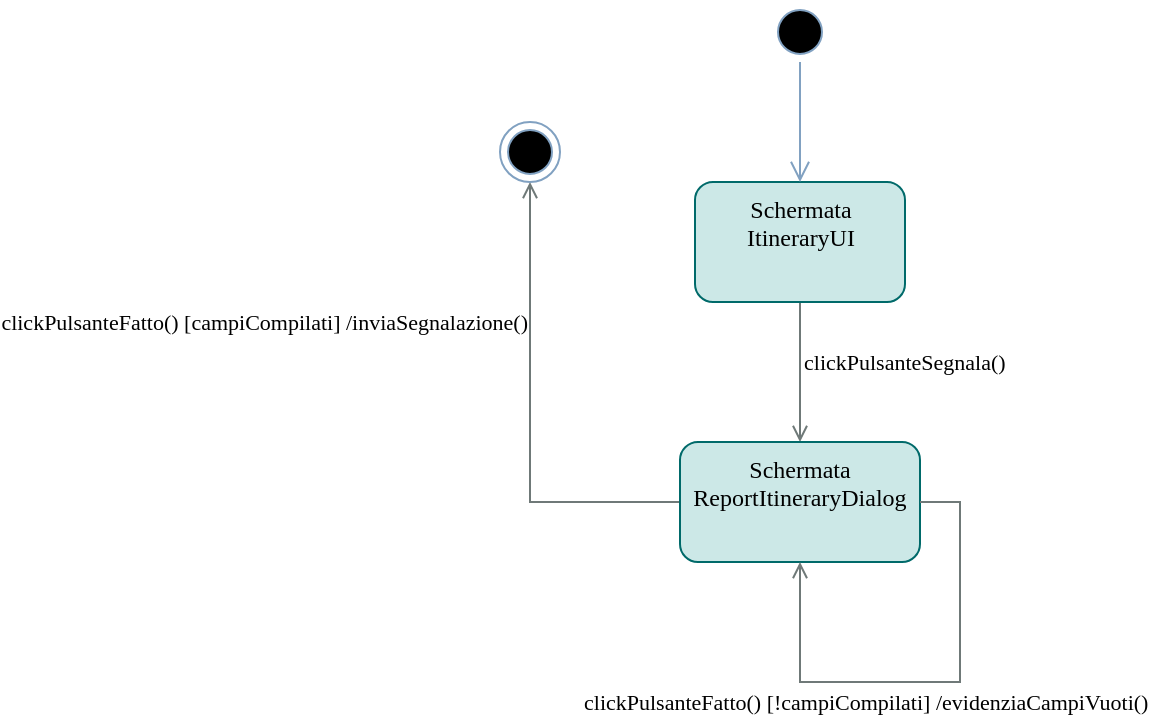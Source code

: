 <mxfile pages="2">
    <diagram id="SqWFwGlkPupEOphNOxqh" name="SegnalaItinerario">
        <mxGraphModel dx="1654" dy="519" grid="1" gridSize="10" guides="1" tooltips="1" connect="1" arrows="1" fold="1" page="1" pageScale="1" pageWidth="850" pageHeight="1100" math="0" shadow="0">
            <root>
                <mxCell id="0"/>
                <mxCell id="1" parent="0"/>
                <mxCell id="P-UPh3qyv3hZ8wY0hTl4-10" value="clickPulsanteSegnala()" style="edgeStyle=orthogonalEdgeStyle;rounded=0;orthogonalLoop=1;jettySize=auto;html=1;exitX=0.5;exitY=1;exitDx=0;exitDy=0;entryX=0.5;entryY=0;entryDx=0;entryDy=0;endArrow=open;endFill=0;align=left;fontFamily=Fira Sans;fontSource=https%3A%2F%2Ffonts.googleapis.com%2Fcss%3Ffamily%3DFira%2BSans;strokeColor=#6F7978;" parent="1" source="P-UPh3qyv3hZ8wY0hTl4-1" target="P-UPh3qyv3hZ8wY0hTl4-7" edge="1">
                    <mxGeometry x="-0.143" relative="1" as="geometry">
                        <mxPoint as="offset"/>
                    </mxGeometry>
                </mxCell>
                <mxCell id="P-UPh3qyv3hZ8wY0hTl4-1" value="Schermata ItineraryUI" style="rounded=1;whiteSpace=wrap;html=1;verticalAlign=top;fillColor=#CCE8E7;strokeColor=#006A6A;fontFamily=Fira Sans;fontSource=https%3A%2F%2Ffonts.googleapis.com%2Fcss%3Ffamily%3DFira%2BSans;" parent="1" vertex="1">
                    <mxGeometry x="337.5" y="190" width="105" height="60" as="geometry"/>
                </mxCell>
                <mxCell id="P-UPh3qyv3hZ8wY0hTl4-5" value="" style="ellipse;html=1;shape=startState;fillColor=#000000;strokeColor=#81A1C1;" parent="1" vertex="1">
                    <mxGeometry x="375" y="100" width="30" height="30" as="geometry"/>
                </mxCell>
                <mxCell id="P-UPh3qyv3hZ8wY0hTl4-6" value="" style="edgeStyle=orthogonalEdgeStyle;html=1;verticalAlign=bottom;endArrow=open;endSize=8;strokeColor=#81A1C1;rounded=0;" parent="1" source="P-UPh3qyv3hZ8wY0hTl4-5" edge="1">
                    <mxGeometry relative="1" as="geometry">
                        <mxPoint x="390" y="190" as="targetPoint"/>
                    </mxGeometry>
                </mxCell>
                <mxCell id="P-UPh3qyv3hZ8wY0hTl4-14" value="clickPulsanteFatto() [campiCompilati] /inviaSegnalazione()" style="edgeStyle=orthogonalEdgeStyle;rounded=0;orthogonalLoop=1;jettySize=auto;html=1;exitX=0;exitY=0.5;exitDx=0;exitDy=0;endArrow=open;endFill=0;align=right;entryX=0.5;entryY=1;entryDx=0;entryDy=0;fontFamily=Fira Sans;fontSource=https%3A%2F%2Ffonts.googleapis.com%2Fcss%3Ffamily%3DFira%2BSans;strokeColor=#6F7978;" parent="1" source="P-UPh3qyv3hZ8wY0hTl4-7" target="oNcgXgYPCTdMk-m1rUHO-2" edge="1">
                    <mxGeometry x="0.404" relative="1" as="geometry">
                        <Array as="points">
                            <mxPoint x="255" y="350"/>
                        </Array>
                        <mxPoint x="270" y="200" as="targetPoint"/>
                        <mxPoint as="offset"/>
                    </mxGeometry>
                </mxCell>
                <mxCell id="P-UPh3qyv3hZ8wY0hTl4-7" value="Schermata ReportItineraryDialog" style="rounded=1;whiteSpace=wrap;html=1;verticalAlign=top;strokeColor=#006A6A;fillColor=#CCE8E7;fontFamily=Fira Sans;fontSource=https%3A%2F%2Ffonts.googleapis.com%2Fcss%3Ffamily%3DFira%2BSans;" parent="1" vertex="1">
                    <mxGeometry x="330" y="320" width="120" height="60" as="geometry"/>
                </mxCell>
                <mxCell id="P-UPh3qyv3hZ8wY0hTl4-15" value="clickPulsanteFatto() [!campiCompilati] /evidenziaCampiVuoti()" style="edgeStyle=orthogonalEdgeStyle;rounded=0;orthogonalLoop=1;jettySize=auto;html=1;entryX=0.5;entryY=1;entryDx=0;entryDy=0;endArrow=open;endFill=0;align=left;exitX=1;exitY=0.5;exitDx=0;exitDy=0;fontFamily=Fira Sans;fontSource=https%3A%2F%2Ffonts.googleapis.com%2Fcss%3Ffamily%3DFira%2BSans;strokeColor=#6F7978;" parent="1" source="P-UPh3qyv3hZ8wY0hTl4-7" target="P-UPh3qyv3hZ8wY0hTl4-7" edge="1">
                    <mxGeometry x="0.52" y="110" relative="1" as="geometry">
                        <mxPoint x="450" y="350" as="sourcePoint"/>
                        <Array as="points">
                            <mxPoint x="470" y="350"/>
                            <mxPoint x="470" y="440"/>
                            <mxPoint x="390" y="440"/>
                        </Array>
                        <mxPoint y="10" as="offset"/>
                    </mxGeometry>
                </mxCell>
                <mxCell id="oNcgXgYPCTdMk-m1rUHO-2" value="" style="ellipse;html=1;shape=endState;fillColor=#000000;strokeColor=#81A1C1;" vertex="1" parent="1">
                    <mxGeometry x="240" y="160" width="30" height="30" as="geometry"/>
                </mxCell>
            </root>
        </mxGraphModel>
    </diagram>
    <diagram id="YHVfvykiVUKUb5ghU3nG" name="CreaItinerario">
        <mxGraphModel dx="1259" dy="264" grid="1" gridSize="10" guides="1" tooltips="1" connect="1" arrows="1" fold="1" page="1" pageScale="1" pageWidth="850" pageHeight="1100" math="0" shadow="0">
            <root>
                <mxCell id="PN0qWD7VaQw6Qfc42OEK-0"/>
                <mxCell id="PN0qWD7VaQw6Qfc42OEK-1" parent="PN0qWD7VaQw6Qfc42OEK-0"/>
                <mxCell id="dVftqXZDu1YxiCLwtgYp-4" value="Schermata &quot;AddItineraryMapUI&quot;" style="rounded=1;whiteSpace=wrap;html=1;verticalAlign=top;fontFamily=Fira Sans;fontSource=https%3A%2F%2Ffonts.googleapis.com%2Fcss%3Ffamily%3DFira%2BSans;fillColor=#CCE8E7;strokeColor=#006A6A;" parent="PN0qWD7VaQw6Qfc42OEK-1" vertex="1">
                    <mxGeometry x="17.5" y="770" width="750" height="370" as="geometry"/>
                </mxCell>
                <mxCell id="PN0qWD7VaQw6Qfc42OEK-2" value="" style="ellipse;html=1;shape=startState;fillColor=#000000;strokeColor=#81A1C1;fontFamily=Fira Sans;fontSource=https%3A%2F%2Ffonts.googleapis.com%2Fcss%3Ffamily%3DFira%2BSans;" parent="PN0qWD7VaQw6Qfc42OEK-1" vertex="1">
                    <mxGeometry x="377.5" y="220" width="30" height="30" as="geometry"/>
                </mxCell>
                <mxCell id="PN0qWD7VaQw6Qfc42OEK-3" value="" style="edgeStyle=orthogonalEdgeStyle;html=1;verticalAlign=bottom;endArrow=open;endSize=8;strokeColor=#81A1C1;rounded=0;fontFamily=Fira Sans;fontSource=https%3A%2F%2Ffonts.googleapis.com%2Fcss%3Ffamily%3DFira%2BSans;" parent="PN0qWD7VaQw6Qfc42OEK-1" source="PN0qWD7VaQw6Qfc42OEK-2" edge="1">
                    <mxGeometry relative="1" as="geometry">
                        <mxPoint x="392.5" y="310" as="targetPoint"/>
                        <Array as="points">
                            <mxPoint x="392.5" y="300"/>
                            <mxPoint x="392.5" y="300"/>
                        </Array>
                    </mxGeometry>
                </mxCell>
                <mxCell id="PN0qWD7VaQw6Qfc42OEK-6" value="clickPulsanteNuovoItinerario()&amp;nbsp;" style="edgeStyle=orthogonalEdgeStyle;rounded=0;orthogonalLoop=1;jettySize=auto;html=1;entryX=0.5;entryY=0;entryDx=0;entryDy=0;endArrow=open;endFill=0;align=left;fontFamily=Fira Sans;fontSource=https%3A%2F%2Ffonts.googleapis.com%2Fcss%3Ffamily%3DFira%2BSans;strokeColor=#6F7978;" parent="PN0qWD7VaQw6Qfc42OEK-1" source="PN0qWD7VaQw6Qfc42OEK-4" target="PN0qWD7VaQw6Qfc42OEK-5" edge="1">
                    <mxGeometry relative="1" as="geometry"/>
                </mxCell>
                <mxCell id="PN0qWD7VaQw6Qfc42OEK-4" value="Schermata &quot;ExploreUI&quot;&amp;nbsp;" style="rounded=1;whiteSpace=wrap;html=1;fillColor=#CCE8E7;strokeColor=#006A6A;fontFamily=Fira Sans;fontSource=https%3A%2F%2Ffonts.googleapis.com%2Fcss%3Ffamily%3DFira%2BSans;" parent="PN0qWD7VaQw6Qfc42OEK-1" vertex="1">
                    <mxGeometry x="325" y="310" width="135" height="60" as="geometry"/>
                </mxCell>
                <mxCell id="dVftqXZDu1YxiCLwtgYp-1" value="clickPulsanteSuccessivo() [durataOK]" style="edgeStyle=orthogonalEdgeStyle;rounded=0;orthogonalLoop=1;jettySize=auto;html=1;entryX=0.5;entryY=0;entryDx=0;entryDy=0;endArrow=open;endFill=0;align=left;fontFamily=Fira Sans;fontSource=https%3A%2F%2Ffonts.googleapis.com%2Fcss%3Ffamily%3DFira%2BSans;strokeColor=#6F7978;" parent="PN0qWD7VaQw6Qfc42OEK-1" source="PN0qWD7VaQw6Qfc42OEK-5" target="dVftqXZDu1YxiCLwtgYp-0" edge="1">
                    <mxGeometry relative="1" as="geometry"/>
                </mxCell>
                <mxCell id="PN0qWD7VaQw6Qfc42OEK-5" value="Schermata &quot;AddItineraryInfoUI&quot;" style="rounded=1;whiteSpace=wrap;html=1;fillColor=#CCE8E7;strokeColor=#006A6A;fontFamily=Fira Sans;fontSource=https%3A%2F%2Ffonts.googleapis.com%2Fcss%3Ffamily%3DFira%2BSans;" parent="PN0qWD7VaQw6Qfc42OEK-1" vertex="1">
                    <mxGeometry x="325" y="440" width="135" height="60" as="geometry"/>
                </mxCell>
                <mxCell id="dVftqXZDu1YxiCLwtgYp-5" value="clickPulsanteSuccessivo() [fotoSelezionate &amp;gt; 0 &amp;amp;&amp;amp; fotoSelezionate &amp;lt; 6]" style="edgeStyle=orthogonalEdgeStyle;rounded=0;orthogonalLoop=1;jettySize=auto;html=1;entryX=0.5;entryY=0;entryDx=0;entryDy=0;endArrow=open;endFill=0;align=left;fontFamily=Fira Sans;fontSource=https%3A%2F%2Ffonts.googleapis.com%2Fcss%3Ffamily%3DFira%2BSans;strokeColor=#6F7978;" parent="PN0qWD7VaQw6Qfc42OEK-1" source="dVftqXZDu1YxiCLwtgYp-0" target="dVftqXZDu1YxiCLwtgYp-4" edge="1">
                    <mxGeometry relative="1" as="geometry"/>
                </mxCell>
                <mxCell id="dVftqXZDu1YxiCLwtgYp-0" value="Schermata &quot;AddItineraryPhotosUI&quot;" style="rounded=1;whiteSpace=wrap;html=1;fillColor=#CCE8E7;strokeColor=#006A6A;fontFamily=Fira Sans;fontSource=https%3A%2F%2Ffonts.googleapis.com%2Fcss%3Ffamily%3DFira%2BSans;" parent="PN0qWD7VaQw6Qfc42OEK-1" vertex="1">
                    <mxGeometry x="325" y="610" width="135" height="60" as="geometry"/>
                </mxCell>
                <mxCell id="dVftqXZDu1YxiCLwtgYp-2" value="clickPulsanteAvanti() [!durataOK] /evidenziaCampoDurata()" style="edgeStyle=orthogonalEdgeStyle;rounded=0;orthogonalLoop=1;jettySize=auto;html=1;endArrow=open;endFill=0;align=left;fontFamily=Fira Sans;fontSource=https%3A%2F%2Ffonts.googleapis.com%2Fcss%3Ffamily%3DFira%2BSans;strokeColor=#6F7978;entryX=0.75;entryY=1;entryDx=0;entryDy=0;" parent="PN0qWD7VaQw6Qfc42OEK-1" source="PN0qWD7VaQw6Qfc42OEK-5" target="PN0qWD7VaQw6Qfc42OEK-5" edge="1">
                    <mxGeometry x="-0.445" y="-10" relative="1" as="geometry">
                        <Array as="points">
                            <mxPoint x="480" y="470"/>
                            <mxPoint x="480" y="520"/>
                            <mxPoint x="426" y="520"/>
                            <mxPoint x="426" y="500"/>
                        </Array>
                        <mxPoint x="421" y="510" as="targetPoint"/>
                        <mxPoint as="offset"/>
                    </mxGeometry>
                </mxCell>
                <mxCell id="RJv6F9HYFyBM5nJx5Jfc-7" value="" style="edgeStyle=orthogonalEdgeStyle;rounded=0;orthogonalLoop=1;jettySize=auto;html=1;endArrow=open;endFill=0;exitX=0;exitY=0.5;exitDx=0;exitDy=0;align=right;fontFamily=Fira Sans;fontSource=https%3A%2F%2Ffonts.googleapis.com%2Fcss%3Ffamily%3DFira%2BSans;strokeColor=#6F7978;" edge="1" parent="PN0qWD7VaQw6Qfc42OEK-1" source="dVftqXZDu1YxiCLwtgYp-4" target="AFWNUuEa0bjdK_go1RRJ-2">
                    <mxGeometry x="0.111" y="35" relative="1" as="geometry">
                        <Array as="points">
                            <mxPoint x="-60" y="955"/>
                        </Array>
                        <mxPoint x="-60" y="310" as="targetPoint"/>
                        <mxPoint as="offset"/>
                    </mxGeometry>
                </mxCell>
                <mxCell id="RJv6F9HYFyBM5nJx5Jfc-14" value="inserisceTappa()" style="edgeStyle=orthogonalEdgeStyle;rounded=0;orthogonalLoop=1;jettySize=auto;html=1;endArrow=open;endFill=0;verticalAlign=bottom;exitX=1;exitY=0.25;exitDx=0;exitDy=0;entryX=0;entryY=0.25;entryDx=0;entryDy=0;fontFamily=Fira Sans;fontSource=https%3A%2F%2Ffonts.googleapis.com%2Fcss%3Ffamily%3DFira%2BSans;strokeColor=#6F7978;labelBackgroundColor=none;" parent="PN0qWD7VaQw6Qfc42OEK-1" source="RJv6F9HYFyBM5nJx5Jfc-4" target="RJv6F9HYFyBM5nJx5Jfc-11" edge="1">
                    <mxGeometry relative="1" as="geometry"/>
                </mxCell>
                <mxCell id="RJv6F9HYFyBM5nJx5Jfc-26" value="importaGPX()" style="edgeStyle=orthogonalEdgeStyle;rounded=0;orthogonalLoop=1;jettySize=auto;html=1;endArrow=open;endFill=0;align=left;fontFamily=Fira Sans;fontSource=https%3A%2F%2Ffonts.googleapis.com%2Fcss%3Ffamily%3DFira%2BSans;strokeColor=#6F7978;labelBackgroundColor=none;" parent="PN0qWD7VaQw6Qfc42OEK-1" source="RJv6F9HYFyBM5nJx5Jfc-4" target="RJv6F9HYFyBM5nJx5Jfc-25" edge="1">
                    <mxGeometry relative="1" as="geometry"/>
                </mxCell>
                <mxCell id="RJv6F9HYFyBM5nJx5Jfc-4" value="Prima tappa inserita" style="rounded=1;whiteSpace=wrap;html=1;fillColor=#CCE8E7;strokeColor=#006A6A;fontFamily=Fira Sans;fontSource=https%3A%2F%2Ffonts.googleapis.com%2Fcss%3Ffamily%3DFira%2BSans;" parent="PN0qWD7VaQw6Qfc42OEK-1" vertex="1">
                    <mxGeometry x="60" y="900" width="120" height="60" as="geometry"/>
                </mxCell>
                <mxCell id="RJv6F9HYFyBM5nJx5Jfc-8" value="" style="ellipse;html=1;shape=startState;fillColor=#000000;strokeColor=#81A1C1;fontFamily=Fira Sans;fontSource=https%3A%2F%2Ffonts.googleapis.com%2Fcss%3Ffamily%3DFira%2BSans;" parent="PN0qWD7VaQw6Qfc42OEK-1" vertex="1">
                    <mxGeometry x="105" y="810" width="30" height="30" as="geometry"/>
                </mxCell>
                <mxCell id="RJv6F9HYFyBM5nJx5Jfc-9" value="" style="edgeStyle=orthogonalEdgeStyle;html=1;verticalAlign=bottom;endArrow=open;endSize=8;strokeColor=#81A1C1;rounded=0;fontFamily=Fira Sans;fontSource=https%3A%2F%2Ffonts.googleapis.com%2Fcss%3Ffamily%3DFira%2BSans;" parent="PN0qWD7VaQw6Qfc42OEK-1" source="RJv6F9HYFyBM5nJx5Jfc-8" edge="1">
                    <mxGeometry relative="1" as="geometry">
                        <mxPoint x="120" y="900" as="targetPoint"/>
                    </mxGeometry>
                </mxCell>
                <mxCell id="RJv6F9HYFyBM5nJx5Jfc-18" style="edgeStyle=orthogonalEdgeStyle;rounded=0;orthogonalLoop=1;jettySize=auto;html=1;endArrow=open;endFill=0;fontFamily=Fira Sans;fontSource=https%3A%2F%2Ffonts.googleapis.com%2Fcss%3Ffamily%3DFira%2BSans;strokeColor=#6F7978;" parent="PN0qWD7VaQw6Qfc42OEK-1" source="RJv6F9HYFyBM5nJx5Jfc-11" target="RJv6F9HYFyBM5nJx5Jfc-17" edge="1">
                    <mxGeometry relative="1" as="geometry">
                        <Array as="points">
                            <mxPoint x="480" y="1055"/>
                        </Array>
                    </mxGeometry>
                </mxCell>
                <mxCell id="RJv6F9HYFyBM5nJx5Jfc-19" value="&lt;span&gt;clickPulsanteInserisci() /inserisceItinerario()&lt;/span&gt;" style="edgeLabel;html=1;align=left;verticalAlign=middle;resizable=0;points=[];fontFamily=Fira Sans;fontSource=https%3A%2F%2Ffonts.googleapis.com%2Fcss%3Ffamily%3DFira%2BSans;labelBackgroundColor=none;" parent="RJv6F9HYFyBM5nJx5Jfc-18" vertex="1" connectable="0">
                    <mxGeometry x="0.237" relative="1" as="geometry">
                        <mxPoint y="-9" as="offset"/>
                    </mxGeometry>
                </mxCell>
                <mxCell id="RJv6F9HYFyBM5nJx5Jfc-23" value="eliminaTappa() [tappeInserite &amp;lt; 2]" style="edgeStyle=orthogonalEdgeStyle;rounded=0;orthogonalLoop=1;jettySize=auto;html=1;exitX=0;exitY=0.75;exitDx=0;exitDy=0;entryX=1;entryY=0.75;entryDx=0;entryDy=0;endArrow=open;endFill=0;verticalAlign=bottom;fontFamily=Fira Sans;fontSource=https%3A%2F%2Ffonts.googleapis.com%2Fcss%3Ffamily%3DFira%2BSans;strokeColor=#6F7978;labelBackgroundColor=none;" parent="PN0qWD7VaQw6Qfc42OEK-1" source="RJv6F9HYFyBM5nJx5Jfc-11" target="RJv6F9HYFyBM5nJx5Jfc-4" edge="1">
                    <mxGeometry relative="1" as="geometry"/>
                </mxCell>
                <mxCell id="RJv6F9HYFyBM5nJx5Jfc-28" value="importaGPX()" style="edgeStyle=orthogonalEdgeStyle;rounded=0;orthogonalLoop=1;jettySize=auto;html=1;exitX=0.25;exitY=1;exitDx=0;exitDy=0;entryX=0.997;entryY=0.85;entryDx=0;entryDy=0;entryPerimeter=0;endArrow=open;endFill=0;fontFamily=Fira Sans;fontSource=https%3A%2F%2Ffonts.googleapis.com%2Fcss%3Ffamily%3DFira%2BSans;strokeColor=#6F7978;labelBackgroundColor=none;" parent="PN0qWD7VaQw6Qfc42OEK-1" source="RJv6F9HYFyBM5nJx5Jfc-11" target="RJv6F9HYFyBM5nJx5Jfc-25" edge="1">
                    <mxGeometry x="0.352" y="-11" relative="1" as="geometry">
                        <mxPoint as="offset"/>
                    </mxGeometry>
                </mxCell>
                <mxCell id="RJv6F9HYFyBM5nJx5Jfc-11" value="Pronto per l'inserimento" style="rounded=1;whiteSpace=wrap;html=1;fillColor=#CCE8E7;strokeColor=#006A6A;fontFamily=Fira Sans;fontSource=https%3A%2F%2Ffonts.googleapis.com%2Fcss%3Ffamily%3DFira%2BSans;" parent="PN0qWD7VaQw6Qfc42OEK-1" vertex="1">
                    <mxGeometry x="420" y="900" width="120" height="60" as="geometry"/>
                </mxCell>
                <mxCell id="RJv6F9HYFyBM5nJx5Jfc-15" value="inserisceTappa()&amp;nbsp;" style="edgeStyle=orthogonalEdgeStyle;rounded=0;orthogonalLoop=1;jettySize=auto;html=1;endArrow=open;endFill=0;align=left;fontFamily=Fira Sans;fontSource=https%3A%2F%2Ffonts.googleapis.com%2Fcss%3Ffamily%3DFira%2BSans;strokeColor=#6F7978;labelBackgroundColor=none;" parent="PN0qWD7VaQw6Qfc42OEK-1" source="RJv6F9HYFyBM5nJx5Jfc-11" edge="1">
                    <mxGeometry x="0.267" relative="1" as="geometry">
                        <mxPoint x="540" y="920" as="targetPoint"/>
                        <Array as="points">
                            <mxPoint x="510" y="880"/>
                            <mxPoint x="560" y="880"/>
                            <mxPoint x="560" y="920"/>
                            <mxPoint x="540" y="920"/>
                        </Array>
                        <mxPoint as="offset"/>
                    </mxGeometry>
                </mxCell>
                <mxCell id="RJv6F9HYFyBM5nJx5Jfc-17" value="" style="ellipse;html=1;shape=endState;fillColor=#000000;strokeColor=#81A1C1;fontFamily=Fira Sans;fontSource=https%3A%2F%2Ffonts.googleapis.com%2Fcss%3Ffamily%3DFira%2BSans;" parent="PN0qWD7VaQw6Qfc42OEK-1" vertex="1">
                    <mxGeometry x="465" y="1090" width="30" height="30" as="geometry"/>
                </mxCell>
                <mxCell id="RJv6F9HYFyBM5nJx5Jfc-24" value="eliminaTappa() [tappeInserite &amp;gt; 1]" style="edgeStyle=orthogonalEdgeStyle;rounded=0;orthogonalLoop=1;jettySize=auto;html=1;exitX=0.75;exitY=1;exitDx=0;exitDy=0;entryX=1;entryY=0.75;entryDx=0;entryDy=0;endArrow=open;endFill=0;fontFamily=Fira Sans;fontSource=https%3A%2F%2Ffonts.googleapis.com%2Fcss%3Ffamily%3DFira%2BSans;strokeColor=#6F7978;labelBackgroundColor=none;" parent="PN0qWD7VaQw6Qfc42OEK-1" source="RJv6F9HYFyBM5nJx5Jfc-11" target="RJv6F9HYFyBM5nJx5Jfc-11" edge="1">
                    <mxGeometry x="0.28" y="-90" relative="1" as="geometry">
                        <Array as="points">
                            <mxPoint x="510" y="980"/>
                            <mxPoint x="560" y="980"/>
                            <mxPoint x="560" y="945"/>
                        </Array>
                        <mxPoint as="offset"/>
                    </mxGeometry>
                </mxCell>
                <mxCell id="RJv6F9HYFyBM5nJx5Jfc-27" value="[fileSelezionato]" style="edgeStyle=orthogonalEdgeStyle;rounded=0;orthogonalLoop=1;jettySize=auto;html=1;exitX=1;exitY=0.25;exitDx=0;exitDy=0;endArrow=open;endFill=0;entryX=0.112;entryY=1;entryDx=0;entryDy=0;entryPerimeter=0;fontFamily=Fira Sans;fontSource=https%3A%2F%2Ffonts.googleapis.com%2Fcss%3Ffamily%3DFira%2BSans;strokeColor=#6F7978;labelBackgroundColor=none;" parent="PN0qWD7VaQw6Qfc42OEK-1" source="RJv6F9HYFyBM5nJx5Jfc-25" target="RJv6F9HYFyBM5nJx5Jfc-11" edge="1">
                    <mxGeometry x="-0.234" y="10" relative="1" as="geometry">
                        <mxPoint x="420" y="960" as="targetPoint"/>
                        <Array as="points">
                            <mxPoint x="433" y="1025"/>
                            <mxPoint x="433" y="960"/>
                        </Array>
                        <mxPoint as="offset"/>
                    </mxGeometry>
                </mxCell>
                <mxCell id="RJv6F9HYFyBM5nJx5Jfc-25" value="Selezione file GPX" style="rounded=1;whiteSpace=wrap;html=1;fillColor=#CCE8E7;strokeColor=#006A6A;fontFamily=Fira Sans;fontSource=https%3A%2F%2Ffonts.googleapis.com%2Fcss%3Ffamily%3DFira%2BSans;" parent="PN0qWD7VaQw6Qfc42OEK-1" vertex="1">
                    <mxGeometry x="60" y="1010" width="120" height="60" as="geometry"/>
                </mxCell>
                <mxCell id="KugmjlWFgLdjhHt4tslQ-2" value="1. Ci vuole un'associazione ricorsiva per quando premo il pulsante con 0 o più di 5 foto?&lt;br&gt;2. Per la freccia successiva ci vuole la condizione quando non posso premere il pulsante se la condizione non è soddisfatta?" style="shape=note2;boundedLbl=1;whiteSpace=wrap;html=1;size=25;verticalAlign=top;align=center;labelBackgroundColor=none;fontFamily=Fira Sans;fontSource=https%3A%2F%2Ffonts.googleapis.com%2Fcss%3Ffamily%3DFira%2BSans;strokeColor=#d6b656;fillColor=#fff2cc;" vertex="1" parent="PN0qWD7VaQw6Qfc42OEK-1">
                    <mxGeometry x="490" y="595" width="350" height="90" as="geometry"/>
                </mxCell>
                <mxCell id="AFWNUuEa0bjdK_go1RRJ-2" value="" style="ellipse;html=1;shape=endState;fillColor=#000000;strokeColor=#81A1C1;fontFamily=Fira Sans;fontSource=https%3A%2F%2Ffonts.googleapis.com%2Fcss%3Ffamily%3DFira%2BSans;" vertex="1" parent="PN0qWD7VaQw6Qfc42OEK-1">
                    <mxGeometry x="-120" y="940" width="30" height="30" as="geometry"/>
                </mxCell>
            </root>
        </mxGraphModel>
    </diagram>
</mxfile>